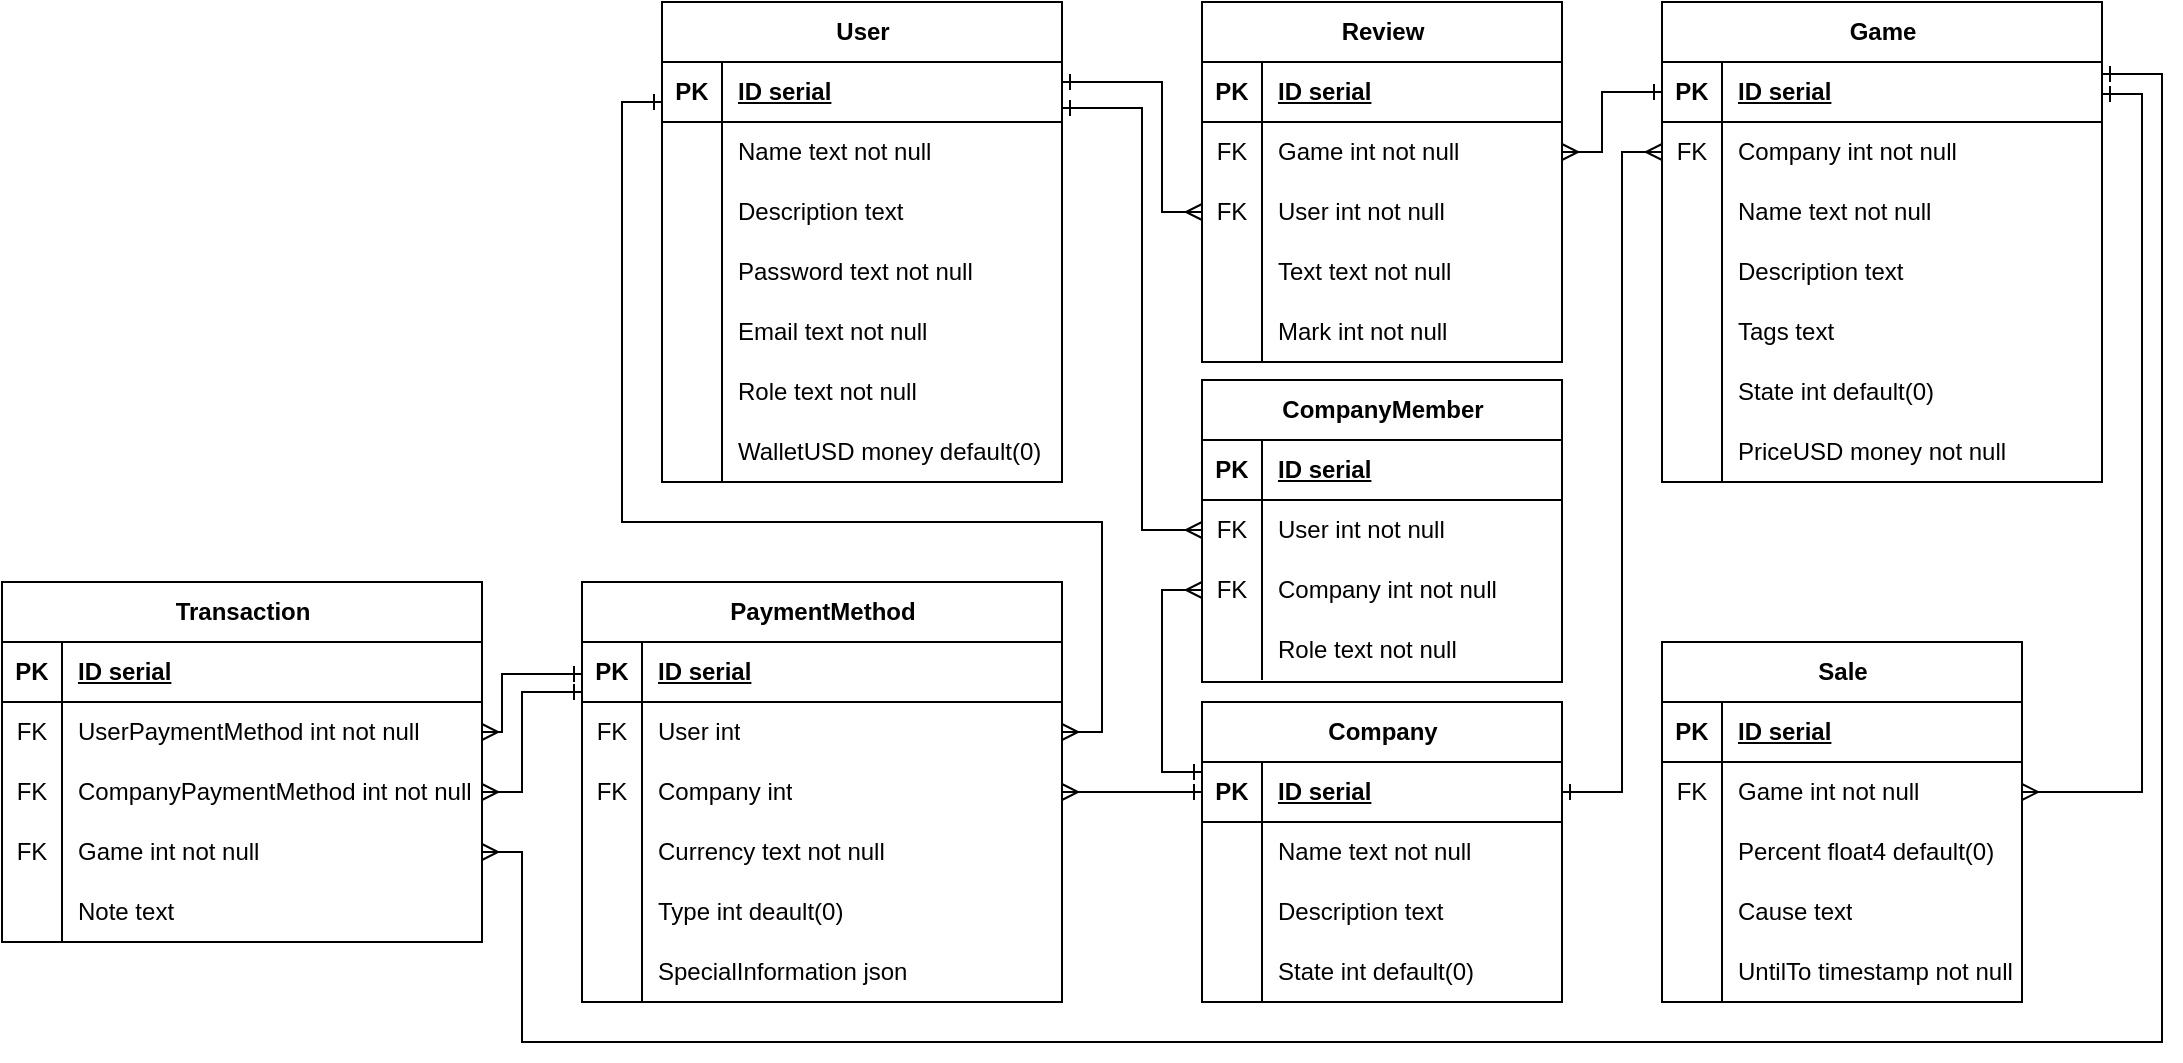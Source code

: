 <mxfile version="23.0.2" type="device">
  <diagram name="Страница — 1" id="mtTbgyyZm49exHGxRBd9">
    <mxGraphModel dx="1877" dy="621" grid="1" gridSize="10" guides="1" tooltips="1" connect="1" arrows="1" fold="1" page="1" pageScale="1" pageWidth="827" pageHeight="1169" math="0" shadow="0">
      <root>
        <mxCell id="0" />
        <mxCell id="1" parent="0" />
        <mxCell id="hpn7DYd1VdzblLCuDy1f-1" value="User" style="shape=table;startSize=30;container=1;collapsible=1;childLayout=tableLayout;fixedRows=1;rowLines=0;fontStyle=1;align=center;resizeLast=1;html=1;" parent="1" vertex="1">
          <mxGeometry x="-20" y="120" width="200" height="240" as="geometry" />
        </mxCell>
        <mxCell id="hpn7DYd1VdzblLCuDy1f-2" value="" style="shape=tableRow;horizontal=0;startSize=0;swimlaneHead=0;swimlaneBody=0;fillColor=none;collapsible=0;dropTarget=0;points=[[0,0.5],[1,0.5]];portConstraint=eastwest;top=0;left=0;right=0;bottom=1;" parent="hpn7DYd1VdzblLCuDy1f-1" vertex="1">
          <mxGeometry y="30" width="200" height="30" as="geometry" />
        </mxCell>
        <mxCell id="hpn7DYd1VdzblLCuDy1f-3" value="PK" style="shape=partialRectangle;connectable=0;fillColor=none;top=0;left=0;bottom=0;right=0;fontStyle=1;overflow=hidden;whiteSpace=wrap;html=1;" parent="hpn7DYd1VdzblLCuDy1f-2" vertex="1">
          <mxGeometry width="30" height="30" as="geometry">
            <mxRectangle width="30" height="30" as="alternateBounds" />
          </mxGeometry>
        </mxCell>
        <mxCell id="hpn7DYd1VdzblLCuDy1f-4" value="ID serial" style="shape=partialRectangle;connectable=0;fillColor=none;top=0;left=0;bottom=0;right=0;align=left;spacingLeft=6;fontStyle=5;overflow=hidden;whiteSpace=wrap;html=1;" parent="hpn7DYd1VdzblLCuDy1f-2" vertex="1">
          <mxGeometry x="30" width="170" height="30" as="geometry">
            <mxRectangle width="170" height="30" as="alternateBounds" />
          </mxGeometry>
        </mxCell>
        <mxCell id="hpn7DYd1VdzblLCuDy1f-5" value="" style="shape=tableRow;horizontal=0;startSize=0;swimlaneHead=0;swimlaneBody=0;fillColor=none;collapsible=0;dropTarget=0;points=[[0,0.5],[1,0.5]];portConstraint=eastwest;top=0;left=0;right=0;bottom=0;" parent="hpn7DYd1VdzblLCuDy1f-1" vertex="1">
          <mxGeometry y="60" width="200" height="30" as="geometry" />
        </mxCell>
        <mxCell id="hpn7DYd1VdzblLCuDy1f-6" value="" style="shape=partialRectangle;connectable=0;fillColor=none;top=0;left=0;bottom=0;right=0;editable=1;overflow=hidden;whiteSpace=wrap;html=1;" parent="hpn7DYd1VdzblLCuDy1f-5" vertex="1">
          <mxGeometry width="30" height="30" as="geometry">
            <mxRectangle width="30" height="30" as="alternateBounds" />
          </mxGeometry>
        </mxCell>
        <mxCell id="hpn7DYd1VdzblLCuDy1f-7" value="Name text not null" style="shape=partialRectangle;connectable=0;fillColor=none;top=0;left=0;bottom=0;right=0;align=left;spacingLeft=6;overflow=hidden;whiteSpace=wrap;html=1;" parent="hpn7DYd1VdzblLCuDy1f-5" vertex="1">
          <mxGeometry x="30" width="170" height="30" as="geometry">
            <mxRectangle width="170" height="30" as="alternateBounds" />
          </mxGeometry>
        </mxCell>
        <mxCell id="hpn7DYd1VdzblLCuDy1f-8" value="" style="shape=tableRow;horizontal=0;startSize=0;swimlaneHead=0;swimlaneBody=0;fillColor=none;collapsible=0;dropTarget=0;points=[[0,0.5],[1,0.5]];portConstraint=eastwest;top=0;left=0;right=0;bottom=0;" parent="hpn7DYd1VdzblLCuDy1f-1" vertex="1">
          <mxGeometry y="90" width="200" height="30" as="geometry" />
        </mxCell>
        <mxCell id="hpn7DYd1VdzblLCuDy1f-9" value="" style="shape=partialRectangle;connectable=0;fillColor=none;top=0;left=0;bottom=0;right=0;editable=1;overflow=hidden;whiteSpace=wrap;html=1;" parent="hpn7DYd1VdzblLCuDy1f-8" vertex="1">
          <mxGeometry width="30" height="30" as="geometry">
            <mxRectangle width="30" height="30" as="alternateBounds" />
          </mxGeometry>
        </mxCell>
        <mxCell id="hpn7DYd1VdzblLCuDy1f-10" value="Description text" style="shape=partialRectangle;connectable=0;fillColor=none;top=0;left=0;bottom=0;right=0;align=left;spacingLeft=6;overflow=hidden;whiteSpace=wrap;html=1;" parent="hpn7DYd1VdzblLCuDy1f-8" vertex="1">
          <mxGeometry x="30" width="170" height="30" as="geometry">
            <mxRectangle width="170" height="30" as="alternateBounds" />
          </mxGeometry>
        </mxCell>
        <mxCell id="hpn7DYd1VdzblLCuDy1f-11" value="" style="shape=tableRow;horizontal=0;startSize=0;swimlaneHead=0;swimlaneBody=0;fillColor=none;collapsible=0;dropTarget=0;points=[[0,0.5],[1,0.5]];portConstraint=eastwest;top=0;left=0;right=0;bottom=0;" parent="hpn7DYd1VdzblLCuDy1f-1" vertex="1">
          <mxGeometry y="120" width="200" height="30" as="geometry" />
        </mxCell>
        <mxCell id="hpn7DYd1VdzblLCuDy1f-12" value="" style="shape=partialRectangle;connectable=0;fillColor=none;top=0;left=0;bottom=0;right=0;editable=1;overflow=hidden;whiteSpace=wrap;html=1;" parent="hpn7DYd1VdzblLCuDy1f-11" vertex="1">
          <mxGeometry width="30" height="30" as="geometry">
            <mxRectangle width="30" height="30" as="alternateBounds" />
          </mxGeometry>
        </mxCell>
        <mxCell id="hpn7DYd1VdzblLCuDy1f-13" value="Password text not null" style="shape=partialRectangle;connectable=0;fillColor=none;top=0;left=0;bottom=0;right=0;align=left;spacingLeft=6;overflow=hidden;whiteSpace=wrap;html=1;" parent="hpn7DYd1VdzblLCuDy1f-11" vertex="1">
          <mxGeometry x="30" width="170" height="30" as="geometry">
            <mxRectangle width="170" height="30" as="alternateBounds" />
          </mxGeometry>
        </mxCell>
        <mxCell id="SsQEKm58ZmGo_g2XFNPB-19" style="shape=tableRow;horizontal=0;startSize=0;swimlaneHead=0;swimlaneBody=0;fillColor=none;collapsible=0;dropTarget=0;points=[[0,0.5],[1,0.5]];portConstraint=eastwest;top=0;left=0;right=0;bottom=0;" parent="hpn7DYd1VdzblLCuDy1f-1" vertex="1">
          <mxGeometry y="150" width="200" height="30" as="geometry" />
        </mxCell>
        <mxCell id="SsQEKm58ZmGo_g2XFNPB-20" style="shape=partialRectangle;connectable=0;fillColor=none;top=0;left=0;bottom=0;right=0;editable=1;overflow=hidden;whiteSpace=wrap;html=1;" parent="SsQEKm58ZmGo_g2XFNPB-19" vertex="1">
          <mxGeometry width="30" height="30" as="geometry">
            <mxRectangle width="30" height="30" as="alternateBounds" />
          </mxGeometry>
        </mxCell>
        <mxCell id="SsQEKm58ZmGo_g2XFNPB-21" value="Email text not null" style="shape=partialRectangle;connectable=0;fillColor=none;top=0;left=0;bottom=0;right=0;align=left;spacingLeft=6;overflow=hidden;whiteSpace=wrap;html=1;" parent="SsQEKm58ZmGo_g2XFNPB-19" vertex="1">
          <mxGeometry x="30" width="170" height="30" as="geometry">
            <mxRectangle width="170" height="30" as="alternateBounds" />
          </mxGeometry>
        </mxCell>
        <mxCell id="hpn7DYd1VdzblLCuDy1f-66" style="shape=tableRow;horizontal=0;startSize=0;swimlaneHead=0;swimlaneBody=0;fillColor=none;collapsible=0;dropTarget=0;points=[[0,0.5],[1,0.5]];portConstraint=eastwest;top=0;left=0;right=0;bottom=0;" parent="hpn7DYd1VdzblLCuDy1f-1" vertex="1">
          <mxGeometry y="180" width="200" height="30" as="geometry" />
        </mxCell>
        <mxCell id="hpn7DYd1VdzblLCuDy1f-67" style="shape=partialRectangle;connectable=0;fillColor=none;top=0;left=0;bottom=0;right=0;editable=1;overflow=hidden;whiteSpace=wrap;html=1;" parent="hpn7DYd1VdzblLCuDy1f-66" vertex="1">
          <mxGeometry width="30" height="30" as="geometry">
            <mxRectangle width="30" height="30" as="alternateBounds" />
          </mxGeometry>
        </mxCell>
        <mxCell id="hpn7DYd1VdzblLCuDy1f-68" value="Role text not null" style="shape=partialRectangle;connectable=0;fillColor=none;top=0;left=0;bottom=0;right=0;align=left;spacingLeft=6;overflow=hidden;whiteSpace=wrap;html=1;" parent="hpn7DYd1VdzblLCuDy1f-66" vertex="1">
          <mxGeometry x="30" width="170" height="30" as="geometry">
            <mxRectangle width="170" height="30" as="alternateBounds" />
          </mxGeometry>
        </mxCell>
        <mxCell id="-0kF37PB2K_lQ9mmjo9x-2" style="shape=tableRow;horizontal=0;startSize=0;swimlaneHead=0;swimlaneBody=0;fillColor=none;collapsible=0;dropTarget=0;points=[[0,0.5],[1,0.5]];portConstraint=eastwest;top=0;left=0;right=0;bottom=0;" vertex="1" parent="hpn7DYd1VdzblLCuDy1f-1">
          <mxGeometry y="210" width="200" height="30" as="geometry" />
        </mxCell>
        <mxCell id="-0kF37PB2K_lQ9mmjo9x-3" style="shape=partialRectangle;connectable=0;fillColor=none;top=0;left=0;bottom=0;right=0;editable=1;overflow=hidden;whiteSpace=wrap;html=1;" vertex="1" parent="-0kF37PB2K_lQ9mmjo9x-2">
          <mxGeometry width="30" height="30" as="geometry">
            <mxRectangle width="30" height="30" as="alternateBounds" />
          </mxGeometry>
        </mxCell>
        <mxCell id="-0kF37PB2K_lQ9mmjo9x-4" value="WalletUSD money default(0)" style="shape=partialRectangle;connectable=0;fillColor=none;top=0;left=0;bottom=0;right=0;align=left;spacingLeft=6;overflow=hidden;whiteSpace=wrap;html=1;" vertex="1" parent="-0kF37PB2K_lQ9mmjo9x-2">
          <mxGeometry x="30" width="170" height="30" as="geometry">
            <mxRectangle width="170" height="30" as="alternateBounds" />
          </mxGeometry>
        </mxCell>
        <mxCell id="hpn7DYd1VdzblLCuDy1f-14" value="Game" style="shape=table;startSize=30;container=1;collapsible=1;childLayout=tableLayout;fixedRows=1;rowLines=0;fontStyle=1;align=center;resizeLast=1;html=1;" parent="1" vertex="1">
          <mxGeometry x="480" y="120" width="220" height="240" as="geometry" />
        </mxCell>
        <mxCell id="hpn7DYd1VdzblLCuDy1f-15" value="" style="shape=tableRow;horizontal=0;startSize=0;swimlaneHead=0;swimlaneBody=0;fillColor=none;collapsible=0;dropTarget=0;points=[[0,0.5],[1,0.5]];portConstraint=eastwest;top=0;left=0;right=0;bottom=1;" parent="hpn7DYd1VdzblLCuDy1f-14" vertex="1">
          <mxGeometry y="30" width="220" height="30" as="geometry" />
        </mxCell>
        <mxCell id="hpn7DYd1VdzblLCuDy1f-16" value="PK" style="shape=partialRectangle;connectable=0;fillColor=none;top=0;left=0;bottom=0;right=0;fontStyle=1;overflow=hidden;whiteSpace=wrap;html=1;" parent="hpn7DYd1VdzblLCuDy1f-15" vertex="1">
          <mxGeometry width="30" height="30" as="geometry">
            <mxRectangle width="30" height="30" as="alternateBounds" />
          </mxGeometry>
        </mxCell>
        <mxCell id="hpn7DYd1VdzblLCuDy1f-17" value="ID serial" style="shape=partialRectangle;connectable=0;fillColor=none;top=0;left=0;bottom=0;right=0;align=left;spacingLeft=6;fontStyle=5;overflow=hidden;whiteSpace=wrap;html=1;" parent="hpn7DYd1VdzblLCuDy1f-15" vertex="1">
          <mxGeometry x="30" width="190" height="30" as="geometry">
            <mxRectangle width="190" height="30" as="alternateBounds" />
          </mxGeometry>
        </mxCell>
        <mxCell id="hpn7DYd1VdzblLCuDy1f-75" style="shape=tableRow;horizontal=0;startSize=0;swimlaneHead=0;swimlaneBody=0;fillColor=none;collapsible=0;dropTarget=0;points=[[0,0.5],[1,0.5]];portConstraint=eastwest;top=0;left=0;right=0;bottom=0;" parent="hpn7DYd1VdzblLCuDy1f-14" vertex="1">
          <mxGeometry y="60" width="220" height="30" as="geometry" />
        </mxCell>
        <mxCell id="hpn7DYd1VdzblLCuDy1f-76" value="FK" style="shape=partialRectangle;connectable=0;fillColor=none;top=0;left=0;bottom=0;right=0;editable=1;overflow=hidden;whiteSpace=wrap;html=1;" parent="hpn7DYd1VdzblLCuDy1f-75" vertex="1">
          <mxGeometry width="30" height="30" as="geometry">
            <mxRectangle width="30" height="30" as="alternateBounds" />
          </mxGeometry>
        </mxCell>
        <mxCell id="hpn7DYd1VdzblLCuDy1f-77" value="Company int not null" style="shape=partialRectangle;connectable=0;fillColor=none;top=0;left=0;bottom=0;right=0;align=left;spacingLeft=6;overflow=hidden;whiteSpace=wrap;html=1;" parent="hpn7DYd1VdzblLCuDy1f-75" vertex="1">
          <mxGeometry x="30" width="190" height="30" as="geometry">
            <mxRectangle width="190" height="30" as="alternateBounds" />
          </mxGeometry>
        </mxCell>
        <mxCell id="hpn7DYd1VdzblLCuDy1f-18" value="" style="shape=tableRow;horizontal=0;startSize=0;swimlaneHead=0;swimlaneBody=0;fillColor=none;collapsible=0;dropTarget=0;points=[[0,0.5],[1,0.5]];portConstraint=eastwest;top=0;left=0;right=0;bottom=0;" parent="hpn7DYd1VdzblLCuDy1f-14" vertex="1">
          <mxGeometry y="90" width="220" height="30" as="geometry" />
        </mxCell>
        <mxCell id="hpn7DYd1VdzblLCuDy1f-19" value="" style="shape=partialRectangle;connectable=0;fillColor=none;top=0;left=0;bottom=0;right=0;editable=1;overflow=hidden;whiteSpace=wrap;html=1;" parent="hpn7DYd1VdzblLCuDy1f-18" vertex="1">
          <mxGeometry width="30" height="30" as="geometry">
            <mxRectangle width="30" height="30" as="alternateBounds" />
          </mxGeometry>
        </mxCell>
        <mxCell id="hpn7DYd1VdzblLCuDy1f-20" value="Name text not null" style="shape=partialRectangle;connectable=0;fillColor=none;top=0;left=0;bottom=0;right=0;align=left;spacingLeft=6;overflow=hidden;whiteSpace=wrap;html=1;" parent="hpn7DYd1VdzblLCuDy1f-18" vertex="1">
          <mxGeometry x="30" width="190" height="30" as="geometry">
            <mxRectangle width="190" height="30" as="alternateBounds" />
          </mxGeometry>
        </mxCell>
        <mxCell id="hpn7DYd1VdzblLCuDy1f-21" value="" style="shape=tableRow;horizontal=0;startSize=0;swimlaneHead=0;swimlaneBody=0;fillColor=none;collapsible=0;dropTarget=0;points=[[0,0.5],[1,0.5]];portConstraint=eastwest;top=0;left=0;right=0;bottom=0;" parent="hpn7DYd1VdzblLCuDy1f-14" vertex="1">
          <mxGeometry y="120" width="220" height="30" as="geometry" />
        </mxCell>
        <mxCell id="hpn7DYd1VdzblLCuDy1f-22" value="" style="shape=partialRectangle;connectable=0;fillColor=none;top=0;left=0;bottom=0;right=0;editable=1;overflow=hidden;whiteSpace=wrap;html=1;" parent="hpn7DYd1VdzblLCuDy1f-21" vertex="1">
          <mxGeometry width="30" height="30" as="geometry">
            <mxRectangle width="30" height="30" as="alternateBounds" />
          </mxGeometry>
        </mxCell>
        <mxCell id="hpn7DYd1VdzblLCuDy1f-23" value="Description text" style="shape=partialRectangle;connectable=0;fillColor=none;top=0;left=0;bottom=0;right=0;align=left;spacingLeft=6;overflow=hidden;whiteSpace=wrap;html=1;" parent="hpn7DYd1VdzblLCuDy1f-21" vertex="1">
          <mxGeometry x="30" width="190" height="30" as="geometry">
            <mxRectangle width="190" height="30" as="alternateBounds" />
          </mxGeometry>
        </mxCell>
        <mxCell id="hpn7DYd1VdzblLCuDy1f-24" value="" style="shape=tableRow;horizontal=0;startSize=0;swimlaneHead=0;swimlaneBody=0;fillColor=none;collapsible=0;dropTarget=0;points=[[0,0.5],[1,0.5]];portConstraint=eastwest;top=0;left=0;right=0;bottom=0;" parent="hpn7DYd1VdzblLCuDy1f-14" vertex="1">
          <mxGeometry y="150" width="220" height="30" as="geometry" />
        </mxCell>
        <mxCell id="hpn7DYd1VdzblLCuDy1f-25" value="" style="shape=partialRectangle;connectable=0;fillColor=none;top=0;left=0;bottom=0;right=0;editable=1;overflow=hidden;whiteSpace=wrap;html=1;" parent="hpn7DYd1VdzblLCuDy1f-24" vertex="1">
          <mxGeometry width="30" height="30" as="geometry">
            <mxRectangle width="30" height="30" as="alternateBounds" />
          </mxGeometry>
        </mxCell>
        <mxCell id="hpn7DYd1VdzblLCuDy1f-26" value="Tags text" style="shape=partialRectangle;connectable=0;fillColor=none;top=0;left=0;bottom=0;right=0;align=left;spacingLeft=6;overflow=hidden;whiteSpace=wrap;html=1;" parent="hpn7DYd1VdzblLCuDy1f-24" vertex="1">
          <mxGeometry x="30" width="190" height="30" as="geometry">
            <mxRectangle width="190" height="30" as="alternateBounds" />
          </mxGeometry>
        </mxCell>
        <mxCell id="u2H5KpluU237ihp0Cpg3-1" style="shape=tableRow;horizontal=0;startSize=0;swimlaneHead=0;swimlaneBody=0;fillColor=none;collapsible=0;dropTarget=0;points=[[0,0.5],[1,0.5]];portConstraint=eastwest;top=0;left=0;right=0;bottom=0;" parent="hpn7DYd1VdzblLCuDy1f-14" vertex="1">
          <mxGeometry y="180" width="220" height="30" as="geometry" />
        </mxCell>
        <mxCell id="u2H5KpluU237ihp0Cpg3-2" style="shape=partialRectangle;connectable=0;fillColor=none;top=0;left=0;bottom=0;right=0;editable=1;overflow=hidden;whiteSpace=wrap;html=1;" parent="u2H5KpluU237ihp0Cpg3-1" vertex="1">
          <mxGeometry width="30" height="30" as="geometry">
            <mxRectangle width="30" height="30" as="alternateBounds" />
          </mxGeometry>
        </mxCell>
        <mxCell id="u2H5KpluU237ihp0Cpg3-3" value="State int default(0)" style="shape=partialRectangle;connectable=0;fillColor=none;top=0;left=0;bottom=0;right=0;align=left;spacingLeft=6;overflow=hidden;whiteSpace=wrap;html=1;" parent="u2H5KpluU237ihp0Cpg3-1" vertex="1">
          <mxGeometry x="30" width="190" height="30" as="geometry">
            <mxRectangle width="190" height="30" as="alternateBounds" />
          </mxGeometry>
        </mxCell>
        <mxCell id="SsQEKm58ZmGo_g2XFNPB-103" style="shape=tableRow;horizontal=0;startSize=0;swimlaneHead=0;swimlaneBody=0;fillColor=none;collapsible=0;dropTarget=0;points=[[0,0.5],[1,0.5]];portConstraint=eastwest;top=0;left=0;right=0;bottom=0;" parent="hpn7DYd1VdzblLCuDy1f-14" vertex="1">
          <mxGeometry y="210" width="220" height="30" as="geometry" />
        </mxCell>
        <mxCell id="SsQEKm58ZmGo_g2XFNPB-104" style="shape=partialRectangle;connectable=0;fillColor=none;top=0;left=0;bottom=0;right=0;editable=1;overflow=hidden;whiteSpace=wrap;html=1;" parent="SsQEKm58ZmGo_g2XFNPB-103" vertex="1">
          <mxGeometry width="30" height="30" as="geometry">
            <mxRectangle width="30" height="30" as="alternateBounds" />
          </mxGeometry>
        </mxCell>
        <mxCell id="SsQEKm58ZmGo_g2XFNPB-105" value="PriceUSD money not null" style="shape=partialRectangle;connectable=0;fillColor=none;top=0;left=0;bottom=0;right=0;align=left;spacingLeft=6;overflow=hidden;whiteSpace=wrap;html=1;" parent="SsQEKm58ZmGo_g2XFNPB-103" vertex="1">
          <mxGeometry x="30" width="190" height="30" as="geometry">
            <mxRectangle width="190" height="30" as="alternateBounds" />
          </mxGeometry>
        </mxCell>
        <mxCell id="hpn7DYd1VdzblLCuDy1f-27" value="Company" style="shape=table;startSize=30;container=1;collapsible=1;childLayout=tableLayout;fixedRows=1;rowLines=0;fontStyle=1;align=center;resizeLast=1;html=1;" parent="1" vertex="1">
          <mxGeometry x="250" y="470" width="180" height="150" as="geometry" />
        </mxCell>
        <mxCell id="hpn7DYd1VdzblLCuDy1f-28" value="" style="shape=tableRow;horizontal=0;startSize=0;swimlaneHead=0;swimlaneBody=0;fillColor=none;collapsible=0;dropTarget=0;points=[[0,0.5],[1,0.5]];portConstraint=eastwest;top=0;left=0;right=0;bottom=1;" parent="hpn7DYd1VdzblLCuDy1f-27" vertex="1">
          <mxGeometry y="30" width="180" height="30" as="geometry" />
        </mxCell>
        <mxCell id="hpn7DYd1VdzblLCuDy1f-29" value="PK" style="shape=partialRectangle;connectable=0;fillColor=none;top=0;left=0;bottom=0;right=0;fontStyle=1;overflow=hidden;whiteSpace=wrap;html=1;" parent="hpn7DYd1VdzblLCuDy1f-28" vertex="1">
          <mxGeometry width="30" height="30" as="geometry">
            <mxRectangle width="30" height="30" as="alternateBounds" />
          </mxGeometry>
        </mxCell>
        <mxCell id="hpn7DYd1VdzblLCuDy1f-30" value="ID serial" style="shape=partialRectangle;connectable=0;fillColor=none;top=0;left=0;bottom=0;right=0;align=left;spacingLeft=6;fontStyle=5;overflow=hidden;whiteSpace=wrap;html=1;" parent="hpn7DYd1VdzblLCuDy1f-28" vertex="1">
          <mxGeometry x="30" width="150" height="30" as="geometry">
            <mxRectangle width="150" height="30" as="alternateBounds" />
          </mxGeometry>
        </mxCell>
        <mxCell id="hpn7DYd1VdzblLCuDy1f-31" value="" style="shape=tableRow;horizontal=0;startSize=0;swimlaneHead=0;swimlaneBody=0;fillColor=none;collapsible=0;dropTarget=0;points=[[0,0.5],[1,0.5]];portConstraint=eastwest;top=0;left=0;right=0;bottom=0;" parent="hpn7DYd1VdzblLCuDy1f-27" vertex="1">
          <mxGeometry y="60" width="180" height="30" as="geometry" />
        </mxCell>
        <mxCell id="hpn7DYd1VdzblLCuDy1f-32" value="" style="shape=partialRectangle;connectable=0;fillColor=none;top=0;left=0;bottom=0;right=0;editable=1;overflow=hidden;whiteSpace=wrap;html=1;" parent="hpn7DYd1VdzblLCuDy1f-31" vertex="1">
          <mxGeometry width="30" height="30" as="geometry">
            <mxRectangle width="30" height="30" as="alternateBounds" />
          </mxGeometry>
        </mxCell>
        <mxCell id="hpn7DYd1VdzblLCuDy1f-33" value="Name text not null" style="shape=partialRectangle;connectable=0;fillColor=none;top=0;left=0;bottom=0;right=0;align=left;spacingLeft=6;overflow=hidden;whiteSpace=wrap;html=1;" parent="hpn7DYd1VdzblLCuDy1f-31" vertex="1">
          <mxGeometry x="30" width="150" height="30" as="geometry">
            <mxRectangle width="150" height="30" as="alternateBounds" />
          </mxGeometry>
        </mxCell>
        <mxCell id="hpn7DYd1VdzblLCuDy1f-34" value="" style="shape=tableRow;horizontal=0;startSize=0;swimlaneHead=0;swimlaneBody=0;fillColor=none;collapsible=0;dropTarget=0;points=[[0,0.5],[1,0.5]];portConstraint=eastwest;top=0;left=0;right=0;bottom=0;" parent="hpn7DYd1VdzblLCuDy1f-27" vertex="1">
          <mxGeometry y="90" width="180" height="30" as="geometry" />
        </mxCell>
        <mxCell id="hpn7DYd1VdzblLCuDy1f-35" value="" style="shape=partialRectangle;connectable=0;fillColor=none;top=0;left=0;bottom=0;right=0;editable=1;overflow=hidden;whiteSpace=wrap;html=1;" parent="hpn7DYd1VdzblLCuDy1f-34" vertex="1">
          <mxGeometry width="30" height="30" as="geometry">
            <mxRectangle width="30" height="30" as="alternateBounds" />
          </mxGeometry>
        </mxCell>
        <mxCell id="hpn7DYd1VdzblLCuDy1f-36" value="Description text" style="shape=partialRectangle;connectable=0;fillColor=none;top=0;left=0;bottom=0;right=0;align=left;spacingLeft=6;overflow=hidden;whiteSpace=wrap;html=1;" parent="hpn7DYd1VdzblLCuDy1f-34" vertex="1">
          <mxGeometry x="30" width="150" height="30" as="geometry">
            <mxRectangle width="150" height="30" as="alternateBounds" />
          </mxGeometry>
        </mxCell>
        <mxCell id="u2H5KpluU237ihp0Cpg3-8" style="shape=tableRow;horizontal=0;startSize=0;swimlaneHead=0;swimlaneBody=0;fillColor=none;collapsible=0;dropTarget=0;points=[[0,0.5],[1,0.5]];portConstraint=eastwest;top=0;left=0;right=0;bottom=0;" parent="hpn7DYd1VdzblLCuDy1f-27" vertex="1">
          <mxGeometry y="120" width="180" height="30" as="geometry" />
        </mxCell>
        <mxCell id="u2H5KpluU237ihp0Cpg3-9" style="shape=partialRectangle;connectable=0;fillColor=none;top=0;left=0;bottom=0;right=0;editable=1;overflow=hidden;whiteSpace=wrap;html=1;" parent="u2H5KpluU237ihp0Cpg3-8" vertex="1">
          <mxGeometry width="30" height="30" as="geometry">
            <mxRectangle width="30" height="30" as="alternateBounds" />
          </mxGeometry>
        </mxCell>
        <mxCell id="u2H5KpluU237ihp0Cpg3-10" value="State int default(0)" style="shape=partialRectangle;connectable=0;fillColor=none;top=0;left=0;bottom=0;right=0;align=left;spacingLeft=6;overflow=hidden;whiteSpace=wrap;html=1;" parent="u2H5KpluU237ihp0Cpg3-8" vertex="1">
          <mxGeometry x="30" width="150" height="30" as="geometry">
            <mxRectangle width="150" height="30" as="alternateBounds" />
          </mxGeometry>
        </mxCell>
        <mxCell id="hpn7DYd1VdzblLCuDy1f-40" value="Sale" style="shape=table;startSize=30;container=1;collapsible=1;childLayout=tableLayout;fixedRows=1;rowLines=0;fontStyle=1;align=center;resizeLast=1;html=1;" parent="1" vertex="1">
          <mxGeometry x="480" y="440" width="180" height="180" as="geometry" />
        </mxCell>
        <mxCell id="hpn7DYd1VdzblLCuDy1f-41" value="" style="shape=tableRow;horizontal=0;startSize=0;swimlaneHead=0;swimlaneBody=0;fillColor=none;collapsible=0;dropTarget=0;points=[[0,0.5],[1,0.5]];portConstraint=eastwest;top=0;left=0;right=0;bottom=1;" parent="hpn7DYd1VdzblLCuDy1f-40" vertex="1">
          <mxGeometry y="30" width="180" height="30" as="geometry" />
        </mxCell>
        <mxCell id="hpn7DYd1VdzblLCuDy1f-42" value="PK" style="shape=partialRectangle;connectable=0;fillColor=none;top=0;left=0;bottom=0;right=0;fontStyle=1;overflow=hidden;whiteSpace=wrap;html=1;" parent="hpn7DYd1VdzblLCuDy1f-41" vertex="1">
          <mxGeometry width="30" height="30" as="geometry">
            <mxRectangle width="30" height="30" as="alternateBounds" />
          </mxGeometry>
        </mxCell>
        <mxCell id="hpn7DYd1VdzblLCuDy1f-43" value="ID serial" style="shape=partialRectangle;connectable=0;fillColor=none;top=0;left=0;bottom=0;right=0;align=left;spacingLeft=6;fontStyle=5;overflow=hidden;whiteSpace=wrap;html=1;" parent="hpn7DYd1VdzblLCuDy1f-41" vertex="1">
          <mxGeometry x="30" width="150" height="30" as="geometry">
            <mxRectangle width="150" height="30" as="alternateBounds" />
          </mxGeometry>
        </mxCell>
        <mxCell id="hpn7DYd1VdzblLCuDy1f-44" value="" style="shape=tableRow;horizontal=0;startSize=0;swimlaneHead=0;swimlaneBody=0;fillColor=none;collapsible=0;dropTarget=0;points=[[0,0.5],[1,0.5]];portConstraint=eastwest;top=0;left=0;right=0;bottom=0;" parent="hpn7DYd1VdzblLCuDy1f-40" vertex="1">
          <mxGeometry y="60" width="180" height="30" as="geometry" />
        </mxCell>
        <mxCell id="hpn7DYd1VdzblLCuDy1f-45" value="FK" style="shape=partialRectangle;connectable=0;fillColor=none;top=0;left=0;bottom=0;right=0;editable=1;overflow=hidden;whiteSpace=wrap;html=1;" parent="hpn7DYd1VdzblLCuDy1f-44" vertex="1">
          <mxGeometry width="30" height="30" as="geometry">
            <mxRectangle width="30" height="30" as="alternateBounds" />
          </mxGeometry>
        </mxCell>
        <mxCell id="hpn7DYd1VdzblLCuDy1f-46" value="Game int not null" style="shape=partialRectangle;connectable=0;fillColor=none;top=0;left=0;bottom=0;right=0;align=left;spacingLeft=6;overflow=hidden;whiteSpace=wrap;html=1;" parent="hpn7DYd1VdzblLCuDy1f-44" vertex="1">
          <mxGeometry x="30" width="150" height="30" as="geometry">
            <mxRectangle width="150" height="30" as="alternateBounds" />
          </mxGeometry>
        </mxCell>
        <mxCell id="hpn7DYd1VdzblLCuDy1f-47" value="" style="shape=tableRow;horizontal=0;startSize=0;swimlaneHead=0;swimlaneBody=0;fillColor=none;collapsible=0;dropTarget=0;points=[[0,0.5],[1,0.5]];portConstraint=eastwest;top=0;left=0;right=0;bottom=0;" parent="hpn7DYd1VdzblLCuDy1f-40" vertex="1">
          <mxGeometry y="90" width="180" height="30" as="geometry" />
        </mxCell>
        <mxCell id="hpn7DYd1VdzblLCuDy1f-48" value="" style="shape=partialRectangle;connectable=0;fillColor=none;top=0;left=0;bottom=0;right=0;editable=1;overflow=hidden;whiteSpace=wrap;html=1;" parent="hpn7DYd1VdzblLCuDy1f-47" vertex="1">
          <mxGeometry width="30" height="30" as="geometry">
            <mxRectangle width="30" height="30" as="alternateBounds" />
          </mxGeometry>
        </mxCell>
        <mxCell id="hpn7DYd1VdzblLCuDy1f-49" value="Percent float4 default(0)" style="shape=partialRectangle;connectable=0;fillColor=none;top=0;left=0;bottom=0;right=0;align=left;spacingLeft=6;overflow=hidden;whiteSpace=wrap;html=1;" parent="hpn7DYd1VdzblLCuDy1f-47" vertex="1">
          <mxGeometry x="30" width="150" height="30" as="geometry">
            <mxRectangle width="150" height="30" as="alternateBounds" />
          </mxGeometry>
        </mxCell>
        <mxCell id="hpn7DYd1VdzblLCuDy1f-50" value="" style="shape=tableRow;horizontal=0;startSize=0;swimlaneHead=0;swimlaneBody=0;fillColor=none;collapsible=0;dropTarget=0;points=[[0,0.5],[1,0.5]];portConstraint=eastwest;top=0;left=0;right=0;bottom=0;" parent="hpn7DYd1VdzblLCuDy1f-40" vertex="1">
          <mxGeometry y="120" width="180" height="30" as="geometry" />
        </mxCell>
        <mxCell id="hpn7DYd1VdzblLCuDy1f-51" value="" style="shape=partialRectangle;connectable=0;fillColor=none;top=0;left=0;bottom=0;right=0;editable=1;overflow=hidden;whiteSpace=wrap;html=1;" parent="hpn7DYd1VdzblLCuDy1f-50" vertex="1">
          <mxGeometry width="30" height="30" as="geometry">
            <mxRectangle width="30" height="30" as="alternateBounds" />
          </mxGeometry>
        </mxCell>
        <mxCell id="hpn7DYd1VdzblLCuDy1f-52" value="Cause text" style="shape=partialRectangle;connectable=0;fillColor=none;top=0;left=0;bottom=0;right=0;align=left;spacingLeft=6;overflow=hidden;whiteSpace=wrap;html=1;" parent="hpn7DYd1VdzblLCuDy1f-50" vertex="1">
          <mxGeometry x="30" width="150" height="30" as="geometry">
            <mxRectangle width="150" height="30" as="alternateBounds" />
          </mxGeometry>
        </mxCell>
        <mxCell id="u2H5KpluU237ihp0Cpg3-4" style="shape=tableRow;horizontal=0;startSize=0;swimlaneHead=0;swimlaneBody=0;fillColor=none;collapsible=0;dropTarget=0;points=[[0,0.5],[1,0.5]];portConstraint=eastwest;top=0;left=0;right=0;bottom=0;" parent="hpn7DYd1VdzblLCuDy1f-40" vertex="1">
          <mxGeometry y="150" width="180" height="30" as="geometry" />
        </mxCell>
        <mxCell id="u2H5KpluU237ihp0Cpg3-5" style="shape=partialRectangle;connectable=0;fillColor=none;top=0;left=0;bottom=0;right=0;editable=1;overflow=hidden;whiteSpace=wrap;html=1;" parent="u2H5KpluU237ihp0Cpg3-4" vertex="1">
          <mxGeometry width="30" height="30" as="geometry">
            <mxRectangle width="30" height="30" as="alternateBounds" />
          </mxGeometry>
        </mxCell>
        <mxCell id="u2H5KpluU237ihp0Cpg3-6" value="UntilTo&amp;nbsp;timestamp&amp;nbsp;&lt;span style=&quot;background-color: initial;&quot;&gt;not null&lt;/span&gt;" style="shape=partialRectangle;connectable=0;fillColor=none;top=0;left=0;bottom=0;right=0;align=left;spacingLeft=6;overflow=hidden;whiteSpace=wrap;html=1;" parent="u2H5KpluU237ihp0Cpg3-4" vertex="1">
          <mxGeometry x="30" width="150" height="30" as="geometry">
            <mxRectangle width="150" height="30" as="alternateBounds" />
          </mxGeometry>
        </mxCell>
        <mxCell id="hpn7DYd1VdzblLCuDy1f-53" value="Transaction" style="shape=table;startSize=30;container=1;collapsible=1;childLayout=tableLayout;fixedRows=1;rowLines=0;fontStyle=1;align=center;resizeLast=1;html=1;" parent="1" vertex="1">
          <mxGeometry x="-350" y="410" width="240" height="180" as="geometry" />
        </mxCell>
        <mxCell id="hpn7DYd1VdzblLCuDy1f-54" value="" style="shape=tableRow;horizontal=0;startSize=0;swimlaneHead=0;swimlaneBody=0;fillColor=none;collapsible=0;dropTarget=0;points=[[0,0.5],[1,0.5]];portConstraint=eastwest;top=0;left=0;right=0;bottom=1;" parent="hpn7DYd1VdzblLCuDy1f-53" vertex="1">
          <mxGeometry y="30" width="240" height="30" as="geometry" />
        </mxCell>
        <mxCell id="hpn7DYd1VdzblLCuDy1f-55" value="PK" style="shape=partialRectangle;connectable=0;fillColor=none;top=0;left=0;bottom=0;right=0;fontStyle=1;overflow=hidden;whiteSpace=wrap;html=1;" parent="hpn7DYd1VdzblLCuDy1f-54" vertex="1">
          <mxGeometry width="30" height="30" as="geometry">
            <mxRectangle width="30" height="30" as="alternateBounds" />
          </mxGeometry>
        </mxCell>
        <mxCell id="hpn7DYd1VdzblLCuDy1f-56" value="ID serial" style="shape=partialRectangle;connectable=0;fillColor=none;top=0;left=0;bottom=0;right=0;align=left;spacingLeft=6;fontStyle=5;overflow=hidden;whiteSpace=wrap;html=1;" parent="hpn7DYd1VdzblLCuDy1f-54" vertex="1">
          <mxGeometry x="30" width="210" height="30" as="geometry">
            <mxRectangle width="210" height="30" as="alternateBounds" />
          </mxGeometry>
        </mxCell>
        <mxCell id="hpn7DYd1VdzblLCuDy1f-57" value="" style="shape=tableRow;horizontal=0;startSize=0;swimlaneHead=0;swimlaneBody=0;fillColor=none;collapsible=0;dropTarget=0;points=[[0,0.5],[1,0.5]];portConstraint=eastwest;top=0;left=0;right=0;bottom=0;" parent="hpn7DYd1VdzblLCuDy1f-53" vertex="1">
          <mxGeometry y="60" width="240" height="30" as="geometry" />
        </mxCell>
        <mxCell id="hpn7DYd1VdzblLCuDy1f-58" value="FK" style="shape=partialRectangle;connectable=0;fillColor=none;top=0;left=0;bottom=0;right=0;editable=1;overflow=hidden;whiteSpace=wrap;html=1;" parent="hpn7DYd1VdzblLCuDy1f-57" vertex="1">
          <mxGeometry width="30" height="30" as="geometry">
            <mxRectangle width="30" height="30" as="alternateBounds" />
          </mxGeometry>
        </mxCell>
        <mxCell id="hpn7DYd1VdzblLCuDy1f-59" value="UserPaymentMethod int not null" style="shape=partialRectangle;connectable=0;fillColor=none;top=0;left=0;bottom=0;right=0;align=left;spacingLeft=6;overflow=hidden;whiteSpace=wrap;html=1;" parent="hpn7DYd1VdzblLCuDy1f-57" vertex="1">
          <mxGeometry x="30" width="210" height="30" as="geometry">
            <mxRectangle width="210" height="30" as="alternateBounds" />
          </mxGeometry>
        </mxCell>
        <mxCell id="hpn7DYd1VdzblLCuDy1f-60" value="" style="shape=tableRow;horizontal=0;startSize=0;swimlaneHead=0;swimlaneBody=0;fillColor=none;collapsible=0;dropTarget=0;points=[[0,0.5],[1,0.5]];portConstraint=eastwest;top=0;left=0;right=0;bottom=0;" parent="hpn7DYd1VdzblLCuDy1f-53" vertex="1">
          <mxGeometry y="90" width="240" height="30" as="geometry" />
        </mxCell>
        <mxCell id="hpn7DYd1VdzblLCuDy1f-61" value="FK" style="shape=partialRectangle;connectable=0;fillColor=none;top=0;left=0;bottom=0;right=0;editable=1;overflow=hidden;whiteSpace=wrap;html=1;" parent="hpn7DYd1VdzblLCuDy1f-60" vertex="1">
          <mxGeometry width="30" height="30" as="geometry">
            <mxRectangle width="30" height="30" as="alternateBounds" />
          </mxGeometry>
        </mxCell>
        <mxCell id="hpn7DYd1VdzblLCuDy1f-62" value="CompanyPaymentMethod int not null" style="shape=partialRectangle;connectable=0;fillColor=none;top=0;left=0;bottom=0;right=0;align=left;spacingLeft=6;overflow=hidden;whiteSpace=wrap;html=1;" parent="hpn7DYd1VdzblLCuDy1f-60" vertex="1">
          <mxGeometry x="30" width="210" height="30" as="geometry">
            <mxRectangle width="210" height="30" as="alternateBounds" />
          </mxGeometry>
        </mxCell>
        <mxCell id="hpn7DYd1VdzblLCuDy1f-63" value="" style="shape=tableRow;horizontal=0;startSize=0;swimlaneHead=0;swimlaneBody=0;fillColor=none;collapsible=0;dropTarget=0;points=[[0,0.5],[1,0.5]];portConstraint=eastwest;top=0;left=0;right=0;bottom=0;" parent="hpn7DYd1VdzblLCuDy1f-53" vertex="1">
          <mxGeometry y="120" width="240" height="30" as="geometry" />
        </mxCell>
        <mxCell id="hpn7DYd1VdzblLCuDy1f-64" value="FK" style="shape=partialRectangle;connectable=0;fillColor=none;top=0;left=0;bottom=0;right=0;editable=1;overflow=hidden;whiteSpace=wrap;html=1;" parent="hpn7DYd1VdzblLCuDy1f-63" vertex="1">
          <mxGeometry width="30" height="30" as="geometry">
            <mxRectangle width="30" height="30" as="alternateBounds" />
          </mxGeometry>
        </mxCell>
        <mxCell id="hpn7DYd1VdzblLCuDy1f-65" value="Game int not null" style="shape=partialRectangle;connectable=0;fillColor=none;top=0;left=0;bottom=0;right=0;align=left;spacingLeft=6;overflow=hidden;whiteSpace=wrap;html=1;" parent="hpn7DYd1VdzblLCuDy1f-63" vertex="1">
          <mxGeometry x="30" width="210" height="30" as="geometry">
            <mxRectangle width="210" height="30" as="alternateBounds" />
          </mxGeometry>
        </mxCell>
        <mxCell id="hpn7DYd1VdzblLCuDy1f-123" style="shape=tableRow;horizontal=0;startSize=0;swimlaneHead=0;swimlaneBody=0;fillColor=none;collapsible=0;dropTarget=0;points=[[0,0.5],[1,0.5]];portConstraint=eastwest;top=0;left=0;right=0;bottom=0;" parent="hpn7DYd1VdzblLCuDy1f-53" vertex="1">
          <mxGeometry y="150" width="240" height="30" as="geometry" />
        </mxCell>
        <mxCell id="hpn7DYd1VdzblLCuDy1f-124" style="shape=partialRectangle;connectable=0;fillColor=none;top=0;left=0;bottom=0;right=0;editable=1;overflow=hidden;whiteSpace=wrap;html=1;" parent="hpn7DYd1VdzblLCuDy1f-123" vertex="1">
          <mxGeometry width="30" height="30" as="geometry">
            <mxRectangle width="30" height="30" as="alternateBounds" />
          </mxGeometry>
        </mxCell>
        <mxCell id="hpn7DYd1VdzblLCuDy1f-125" value="Note text" style="shape=partialRectangle;connectable=0;fillColor=none;top=0;left=0;bottom=0;right=0;align=left;spacingLeft=6;overflow=hidden;whiteSpace=wrap;html=1;" parent="hpn7DYd1VdzblLCuDy1f-123" vertex="1">
          <mxGeometry x="30" width="210" height="30" as="geometry">
            <mxRectangle width="210" height="30" as="alternateBounds" />
          </mxGeometry>
        </mxCell>
        <mxCell id="hpn7DYd1VdzblLCuDy1f-117" style="edgeStyle=orthogonalEdgeStyle;rounded=0;orthogonalLoop=1;jettySize=auto;html=1;entryX=1;entryY=0.5;entryDx=0;entryDy=0;endArrow=ERmany;endFill=0;startArrow=ERone;startFill=0;" parent="1" source="hpn7DYd1VdzblLCuDy1f-15" target="hpn7DYd1VdzblLCuDy1f-44" edge="1">
          <mxGeometry relative="1" as="geometry">
            <Array as="points">
              <mxPoint x="720" y="166" />
              <mxPoint x="720" y="515" />
            </Array>
          </mxGeometry>
        </mxCell>
        <mxCell id="SsQEKm58ZmGo_g2XFNPB-3" value="CompanyMember" style="shape=table;startSize=30;container=1;collapsible=1;childLayout=tableLayout;fixedRows=1;rowLines=0;fontStyle=1;align=center;resizeLast=1;html=1;" parent="1" vertex="1">
          <mxGeometry x="250" y="309" width="180" height="151" as="geometry" />
        </mxCell>
        <mxCell id="SsQEKm58ZmGo_g2XFNPB-4" value="" style="shape=tableRow;horizontal=0;startSize=0;swimlaneHead=0;swimlaneBody=0;fillColor=none;collapsible=0;dropTarget=0;points=[[0,0.5],[1,0.5]];portConstraint=eastwest;top=0;left=0;right=0;bottom=1;" parent="SsQEKm58ZmGo_g2XFNPB-3" vertex="1">
          <mxGeometry y="30" width="180" height="30" as="geometry" />
        </mxCell>
        <mxCell id="SsQEKm58ZmGo_g2XFNPB-5" value="PK" style="shape=partialRectangle;connectable=0;fillColor=none;top=0;left=0;bottom=0;right=0;fontStyle=1;overflow=hidden;whiteSpace=wrap;html=1;" parent="SsQEKm58ZmGo_g2XFNPB-4" vertex="1">
          <mxGeometry width="30" height="30" as="geometry">
            <mxRectangle width="30" height="30" as="alternateBounds" />
          </mxGeometry>
        </mxCell>
        <mxCell id="SsQEKm58ZmGo_g2XFNPB-6" value="ID serial" style="shape=partialRectangle;connectable=0;fillColor=none;top=0;left=0;bottom=0;right=0;align=left;spacingLeft=6;fontStyle=5;overflow=hidden;whiteSpace=wrap;html=1;" parent="SsQEKm58ZmGo_g2XFNPB-4" vertex="1">
          <mxGeometry x="30" width="150" height="30" as="geometry">
            <mxRectangle width="150" height="30" as="alternateBounds" />
          </mxGeometry>
        </mxCell>
        <mxCell id="SsQEKm58ZmGo_g2XFNPB-7" value="" style="shape=tableRow;horizontal=0;startSize=0;swimlaneHead=0;swimlaneBody=0;fillColor=none;collapsible=0;dropTarget=0;points=[[0,0.5],[1,0.5]];portConstraint=eastwest;top=0;left=0;right=0;bottom=0;" parent="SsQEKm58ZmGo_g2XFNPB-3" vertex="1">
          <mxGeometry y="60" width="180" height="30" as="geometry" />
        </mxCell>
        <mxCell id="SsQEKm58ZmGo_g2XFNPB-8" value="FK" style="shape=partialRectangle;connectable=0;fillColor=none;top=0;left=0;bottom=0;right=0;editable=1;overflow=hidden;whiteSpace=wrap;html=1;" parent="SsQEKm58ZmGo_g2XFNPB-7" vertex="1">
          <mxGeometry width="30" height="30" as="geometry">
            <mxRectangle width="30" height="30" as="alternateBounds" />
          </mxGeometry>
        </mxCell>
        <mxCell id="SsQEKm58ZmGo_g2XFNPB-9" value="User int not null" style="shape=partialRectangle;connectable=0;fillColor=none;top=0;left=0;bottom=0;right=0;align=left;spacingLeft=6;overflow=hidden;whiteSpace=wrap;html=1;" parent="SsQEKm58ZmGo_g2XFNPB-7" vertex="1">
          <mxGeometry x="30" width="150" height="30" as="geometry">
            <mxRectangle width="150" height="30" as="alternateBounds" />
          </mxGeometry>
        </mxCell>
        <mxCell id="SsQEKm58ZmGo_g2XFNPB-10" value="" style="shape=tableRow;horizontal=0;startSize=0;swimlaneHead=0;swimlaneBody=0;fillColor=none;collapsible=0;dropTarget=0;points=[[0,0.5],[1,0.5]];portConstraint=eastwest;top=0;left=0;right=0;bottom=0;" parent="SsQEKm58ZmGo_g2XFNPB-3" vertex="1">
          <mxGeometry y="90" width="180" height="30" as="geometry" />
        </mxCell>
        <mxCell id="SsQEKm58ZmGo_g2XFNPB-11" value="FK" style="shape=partialRectangle;connectable=0;fillColor=none;top=0;left=0;bottom=0;right=0;editable=1;overflow=hidden;whiteSpace=wrap;html=1;" parent="SsQEKm58ZmGo_g2XFNPB-10" vertex="1">
          <mxGeometry width="30" height="30" as="geometry">
            <mxRectangle width="30" height="30" as="alternateBounds" />
          </mxGeometry>
        </mxCell>
        <mxCell id="SsQEKm58ZmGo_g2XFNPB-12" value="Company int not null" style="shape=partialRectangle;connectable=0;fillColor=none;top=0;left=0;bottom=0;right=0;align=left;spacingLeft=6;overflow=hidden;whiteSpace=wrap;html=1;" parent="SsQEKm58ZmGo_g2XFNPB-10" vertex="1">
          <mxGeometry x="30" width="150" height="30" as="geometry">
            <mxRectangle width="150" height="30" as="alternateBounds" />
          </mxGeometry>
        </mxCell>
        <mxCell id="SsQEKm58ZmGo_g2XFNPB-13" style="shape=tableRow;horizontal=0;startSize=0;swimlaneHead=0;swimlaneBody=0;fillColor=none;collapsible=0;dropTarget=0;points=[[0,0.5],[1,0.5]];portConstraint=eastwest;top=0;left=0;right=0;bottom=0;" parent="SsQEKm58ZmGo_g2XFNPB-3" vertex="1">
          <mxGeometry y="120" width="180" height="30" as="geometry" />
        </mxCell>
        <mxCell id="SsQEKm58ZmGo_g2XFNPB-14" style="shape=partialRectangle;connectable=0;fillColor=none;top=0;left=0;bottom=0;right=0;editable=1;overflow=hidden;whiteSpace=wrap;html=1;" parent="SsQEKm58ZmGo_g2XFNPB-13" vertex="1">
          <mxGeometry width="30" height="30" as="geometry">
            <mxRectangle width="30" height="30" as="alternateBounds" />
          </mxGeometry>
        </mxCell>
        <mxCell id="SsQEKm58ZmGo_g2XFNPB-15" value="Role text not null" style="shape=partialRectangle;connectable=0;fillColor=none;top=0;left=0;bottom=0;right=0;align=left;spacingLeft=6;overflow=hidden;whiteSpace=wrap;html=1;" parent="SsQEKm58ZmGo_g2XFNPB-13" vertex="1">
          <mxGeometry x="30" width="150" height="30" as="geometry">
            <mxRectangle width="150" height="30" as="alternateBounds" />
          </mxGeometry>
        </mxCell>
        <mxCell id="SsQEKm58ZmGo_g2XFNPB-77" value="PaymentMethod" style="shape=table;startSize=30;container=1;collapsible=1;childLayout=tableLayout;fixedRows=1;rowLines=0;fontStyle=1;align=center;resizeLast=1;html=1;" parent="1" vertex="1">
          <mxGeometry x="-60" y="410" width="240" height="210" as="geometry" />
        </mxCell>
        <mxCell id="SsQEKm58ZmGo_g2XFNPB-78" value="" style="shape=tableRow;horizontal=0;startSize=0;swimlaneHead=0;swimlaneBody=0;fillColor=none;collapsible=0;dropTarget=0;points=[[0,0.5],[1,0.5]];portConstraint=eastwest;top=0;left=0;right=0;bottom=1;" parent="SsQEKm58ZmGo_g2XFNPB-77" vertex="1">
          <mxGeometry y="30" width="240" height="30" as="geometry" />
        </mxCell>
        <mxCell id="SsQEKm58ZmGo_g2XFNPB-79" value="PK" style="shape=partialRectangle;connectable=0;fillColor=none;top=0;left=0;bottom=0;right=0;fontStyle=1;overflow=hidden;whiteSpace=wrap;html=1;" parent="SsQEKm58ZmGo_g2XFNPB-78" vertex="1">
          <mxGeometry width="30" height="30" as="geometry">
            <mxRectangle width="30" height="30" as="alternateBounds" />
          </mxGeometry>
        </mxCell>
        <mxCell id="SsQEKm58ZmGo_g2XFNPB-80" value="ID serial" style="shape=partialRectangle;connectable=0;fillColor=none;top=0;left=0;bottom=0;right=0;align=left;spacingLeft=6;fontStyle=5;overflow=hidden;whiteSpace=wrap;html=1;" parent="SsQEKm58ZmGo_g2XFNPB-78" vertex="1">
          <mxGeometry x="30" width="210" height="30" as="geometry">
            <mxRectangle width="210" height="30" as="alternateBounds" />
          </mxGeometry>
        </mxCell>
        <mxCell id="nliwH2webav1TYGfCtwU-1" style="shape=tableRow;horizontal=0;startSize=0;swimlaneHead=0;swimlaneBody=0;fillColor=none;collapsible=0;dropTarget=0;points=[[0,0.5],[1,0.5]];portConstraint=eastwest;top=0;left=0;right=0;bottom=0;" parent="SsQEKm58ZmGo_g2XFNPB-77" vertex="1">
          <mxGeometry y="60" width="240" height="30" as="geometry" />
        </mxCell>
        <mxCell id="nliwH2webav1TYGfCtwU-2" value="FK" style="shape=partialRectangle;connectable=0;fillColor=none;top=0;left=0;bottom=0;right=0;editable=1;overflow=hidden;whiteSpace=wrap;html=1;" parent="nliwH2webav1TYGfCtwU-1" vertex="1">
          <mxGeometry width="30" height="30" as="geometry">
            <mxRectangle width="30" height="30" as="alternateBounds" />
          </mxGeometry>
        </mxCell>
        <mxCell id="nliwH2webav1TYGfCtwU-3" value="User int" style="shape=partialRectangle;connectable=0;fillColor=none;top=0;left=0;bottom=0;right=0;align=left;spacingLeft=6;overflow=hidden;whiteSpace=wrap;html=1;" parent="nliwH2webav1TYGfCtwU-1" vertex="1">
          <mxGeometry x="30" width="210" height="30" as="geometry">
            <mxRectangle width="210" height="30" as="alternateBounds" />
          </mxGeometry>
        </mxCell>
        <mxCell id="SsQEKm58ZmGo_g2XFNPB-81" style="shape=tableRow;horizontal=0;startSize=0;swimlaneHead=0;swimlaneBody=0;fillColor=none;collapsible=0;dropTarget=0;points=[[0,0.5],[1,0.5]];portConstraint=eastwest;top=0;left=0;right=0;bottom=0;" parent="SsQEKm58ZmGo_g2XFNPB-77" vertex="1">
          <mxGeometry y="90" width="240" height="30" as="geometry" />
        </mxCell>
        <mxCell id="SsQEKm58ZmGo_g2XFNPB-82" value="FK" style="shape=partialRectangle;connectable=0;fillColor=none;top=0;left=0;bottom=0;right=0;editable=1;overflow=hidden;whiteSpace=wrap;html=1;" parent="SsQEKm58ZmGo_g2XFNPB-81" vertex="1">
          <mxGeometry width="30" height="30" as="geometry">
            <mxRectangle width="30" height="30" as="alternateBounds" />
          </mxGeometry>
        </mxCell>
        <mxCell id="SsQEKm58ZmGo_g2XFNPB-83" value="Company int" style="shape=partialRectangle;connectable=0;fillColor=none;top=0;left=0;bottom=0;right=0;align=left;spacingLeft=6;overflow=hidden;whiteSpace=wrap;html=1;" parent="SsQEKm58ZmGo_g2XFNPB-81" vertex="1">
          <mxGeometry x="30" width="210" height="30" as="geometry">
            <mxRectangle width="210" height="30" as="alternateBounds" />
          </mxGeometry>
        </mxCell>
        <mxCell id="SsQEKm58ZmGo_g2XFNPB-84" value="" style="shape=tableRow;horizontal=0;startSize=0;swimlaneHead=0;swimlaneBody=0;fillColor=none;collapsible=0;dropTarget=0;points=[[0,0.5],[1,0.5]];portConstraint=eastwest;top=0;left=0;right=0;bottom=0;" parent="SsQEKm58ZmGo_g2XFNPB-77" vertex="1">
          <mxGeometry y="120" width="240" height="30" as="geometry" />
        </mxCell>
        <mxCell id="SsQEKm58ZmGo_g2XFNPB-85" value="" style="shape=partialRectangle;connectable=0;fillColor=none;top=0;left=0;bottom=0;right=0;editable=1;overflow=hidden;whiteSpace=wrap;html=1;" parent="SsQEKm58ZmGo_g2XFNPB-84" vertex="1">
          <mxGeometry width="30" height="30" as="geometry">
            <mxRectangle width="30" height="30" as="alternateBounds" />
          </mxGeometry>
        </mxCell>
        <mxCell id="SsQEKm58ZmGo_g2XFNPB-86" value="Currency text not null" style="shape=partialRectangle;connectable=0;fillColor=none;top=0;left=0;bottom=0;right=0;align=left;spacingLeft=6;overflow=hidden;whiteSpace=wrap;html=1;" parent="SsQEKm58ZmGo_g2XFNPB-84" vertex="1">
          <mxGeometry x="30" width="210" height="30" as="geometry">
            <mxRectangle width="210" height="30" as="alternateBounds" />
          </mxGeometry>
        </mxCell>
        <mxCell id="u2H5KpluU237ihp0Cpg3-11" style="shape=tableRow;horizontal=0;startSize=0;swimlaneHead=0;swimlaneBody=0;fillColor=none;collapsible=0;dropTarget=0;points=[[0,0.5],[1,0.5]];portConstraint=eastwest;top=0;left=0;right=0;bottom=0;" parent="SsQEKm58ZmGo_g2XFNPB-77" vertex="1">
          <mxGeometry y="150" width="240" height="30" as="geometry" />
        </mxCell>
        <mxCell id="u2H5KpluU237ihp0Cpg3-12" style="shape=partialRectangle;connectable=0;fillColor=none;top=0;left=0;bottom=0;right=0;editable=1;overflow=hidden;whiteSpace=wrap;html=1;" parent="u2H5KpluU237ihp0Cpg3-11" vertex="1">
          <mxGeometry width="30" height="30" as="geometry">
            <mxRectangle width="30" height="30" as="alternateBounds" />
          </mxGeometry>
        </mxCell>
        <mxCell id="u2H5KpluU237ihp0Cpg3-13" value="Type int deault(0)" style="shape=partialRectangle;connectable=0;fillColor=none;top=0;left=0;bottom=0;right=0;align=left;spacingLeft=6;overflow=hidden;whiteSpace=wrap;html=1;" parent="u2H5KpluU237ihp0Cpg3-11" vertex="1">
          <mxGeometry x="30" width="210" height="30" as="geometry">
            <mxRectangle width="210" height="30" as="alternateBounds" />
          </mxGeometry>
        </mxCell>
        <mxCell id="SsQEKm58ZmGo_g2XFNPB-90" style="shape=tableRow;horizontal=0;startSize=0;swimlaneHead=0;swimlaneBody=0;fillColor=none;collapsible=0;dropTarget=0;points=[[0,0.5],[1,0.5]];portConstraint=eastwest;top=0;left=0;right=0;bottom=0;" parent="SsQEKm58ZmGo_g2XFNPB-77" vertex="1">
          <mxGeometry y="180" width="240" height="30" as="geometry" />
        </mxCell>
        <mxCell id="SsQEKm58ZmGo_g2XFNPB-91" style="shape=partialRectangle;connectable=0;fillColor=none;top=0;left=0;bottom=0;right=0;editable=1;overflow=hidden;whiteSpace=wrap;html=1;" parent="SsQEKm58ZmGo_g2XFNPB-90" vertex="1">
          <mxGeometry width="30" height="30" as="geometry">
            <mxRectangle width="30" height="30" as="alternateBounds" />
          </mxGeometry>
        </mxCell>
        <mxCell id="SsQEKm58ZmGo_g2XFNPB-92" value="SpecialInformation json" style="shape=partialRectangle;connectable=0;fillColor=none;top=0;left=0;bottom=0;right=0;align=left;spacingLeft=6;overflow=hidden;whiteSpace=wrap;html=1;" parent="SsQEKm58ZmGo_g2XFNPB-90" vertex="1">
          <mxGeometry x="30" width="210" height="30" as="geometry">
            <mxRectangle width="210" height="30" as="alternateBounds" />
          </mxGeometry>
        </mxCell>
        <mxCell id="nliwH2webav1TYGfCtwU-11" style="edgeStyle=orthogonalEdgeStyle;rounded=0;orthogonalLoop=1;jettySize=auto;html=1;entryX=1;entryY=0.5;entryDx=0;entryDy=0;endArrow=ERmany;endFill=0;startArrow=ERone;startFill=0;" parent="1" source="hpn7DYd1VdzblLCuDy1f-2" target="nliwH2webav1TYGfCtwU-1" edge="1">
          <mxGeometry relative="1" as="geometry">
            <Array as="points">
              <mxPoint x="-40" y="170" />
              <mxPoint x="-40" y="380" />
              <mxPoint x="200" y="380" />
              <mxPoint x="200" y="485" />
            </Array>
          </mxGeometry>
        </mxCell>
        <mxCell id="nliwH2webav1TYGfCtwU-13" style="edgeStyle=orthogonalEdgeStyle;rounded=0;orthogonalLoop=1;jettySize=auto;html=1;entryX=1;entryY=0.5;entryDx=0;entryDy=0;endArrow=ERmany;endFill=0;startArrow=ERone;startFill=0;" parent="1" target="hpn7DYd1VdzblLCuDy1f-57" edge="1">
          <mxGeometry relative="1" as="geometry">
            <mxPoint x="-68" y="456" as="sourcePoint" />
            <Array as="points">
              <mxPoint x="-60" y="456" />
              <mxPoint x="-100" y="456" />
              <mxPoint x="-100" y="485" />
            </Array>
          </mxGeometry>
        </mxCell>
        <mxCell id="nliwH2webav1TYGfCtwU-14" style="edgeStyle=orthogonalEdgeStyle;rounded=0;orthogonalLoop=1;jettySize=auto;html=1;entryX=1;entryY=0.5;entryDx=0;entryDy=0;endArrow=ERmany;endFill=0;startArrow=ERone;startFill=0;" parent="1" target="hpn7DYd1VdzblLCuDy1f-60" edge="1">
          <mxGeometry relative="1" as="geometry">
            <mxPoint x="-68" y="465" as="sourcePoint" />
            <Array as="points">
              <mxPoint x="-60" y="465" />
              <mxPoint x="-90" y="465" />
              <mxPoint x="-90" y="515" />
            </Array>
          </mxGeometry>
        </mxCell>
        <mxCell id="nliwH2webav1TYGfCtwU-15" style="edgeStyle=orthogonalEdgeStyle;rounded=0;orthogonalLoop=1;jettySize=auto;html=1;entryX=1;entryY=0.5;entryDx=0;entryDy=0;startArrow=ERone;startFill=0;endArrow=ERmany;endFill=0;" parent="1" source="hpn7DYd1VdzblLCuDy1f-28" target="SsQEKm58ZmGo_g2XFNPB-81" edge="1">
          <mxGeometry relative="1" as="geometry">
            <Array as="points">
              <mxPoint x="230" y="515" />
              <mxPoint x="230" y="515" />
            </Array>
          </mxGeometry>
        </mxCell>
        <mxCell id="nliwH2webav1TYGfCtwU-16" style="edgeStyle=orthogonalEdgeStyle;rounded=0;orthogonalLoop=1;jettySize=auto;html=1;entryX=0;entryY=0.5;entryDx=0;entryDy=0;startArrow=ERone;startFill=0;endArrow=ERmany;endFill=0;" parent="1" source="hpn7DYd1VdzblLCuDy1f-28" target="hpn7DYd1VdzblLCuDy1f-75" edge="1">
          <mxGeometry relative="1" as="geometry">
            <Array as="points">
              <mxPoint x="460" y="515" />
              <mxPoint x="460" y="195" />
            </Array>
          </mxGeometry>
        </mxCell>
        <mxCell id="nliwH2webav1TYGfCtwU-18" style="edgeStyle=orthogonalEdgeStyle;rounded=0;orthogonalLoop=1;jettySize=auto;html=1;startArrow=ERone;startFill=0;endArrow=ERmany;endFill=0;" parent="1" source="hpn7DYd1VdzblLCuDy1f-28" target="SsQEKm58ZmGo_g2XFNPB-10" edge="1">
          <mxGeometry relative="1" as="geometry">
            <Array as="points">
              <mxPoint x="230" y="505" />
              <mxPoint x="230" y="414" />
            </Array>
          </mxGeometry>
        </mxCell>
        <mxCell id="7yvf-4vN1b9Ycy2YWqTy-1" style="edgeStyle=orthogonalEdgeStyle;rounded=0;orthogonalLoop=1;jettySize=auto;html=1;endArrow=ERmany;endFill=0;startArrow=ERone;startFill=0;entryX=1;entryY=0.5;entryDx=0;entryDy=0;" parent="1" source="hpn7DYd1VdzblLCuDy1f-15" target="hpn7DYd1VdzblLCuDy1f-63" edge="1">
          <mxGeometry relative="1" as="geometry">
            <mxPoint x="-100" y="550" as="targetPoint" />
            <Array as="points">
              <mxPoint x="730" y="156" />
              <mxPoint x="730" y="640" />
              <mxPoint x="-90" y="640" />
              <mxPoint x="-90" y="545" />
            </Array>
          </mxGeometry>
        </mxCell>
        <mxCell id="uluHUksYoIEVfiij2Qh4-1" value="Review" style="shape=table;startSize=30;container=1;collapsible=1;childLayout=tableLayout;fixedRows=1;rowLines=0;fontStyle=1;align=center;resizeLast=1;html=1;" parent="1" vertex="1">
          <mxGeometry x="250" y="120" width="180" height="180" as="geometry" />
        </mxCell>
        <mxCell id="uluHUksYoIEVfiij2Qh4-2" value="" style="shape=tableRow;horizontal=0;startSize=0;swimlaneHead=0;swimlaneBody=0;fillColor=none;collapsible=0;dropTarget=0;points=[[0,0.5],[1,0.5]];portConstraint=eastwest;top=0;left=0;right=0;bottom=1;" parent="uluHUksYoIEVfiij2Qh4-1" vertex="1">
          <mxGeometry y="30" width="180" height="30" as="geometry" />
        </mxCell>
        <mxCell id="uluHUksYoIEVfiij2Qh4-3" value="PK" style="shape=partialRectangle;connectable=0;fillColor=none;top=0;left=0;bottom=0;right=0;fontStyle=1;overflow=hidden;whiteSpace=wrap;html=1;" parent="uluHUksYoIEVfiij2Qh4-2" vertex="1">
          <mxGeometry width="30" height="30" as="geometry">
            <mxRectangle width="30" height="30" as="alternateBounds" />
          </mxGeometry>
        </mxCell>
        <mxCell id="uluHUksYoIEVfiij2Qh4-4" value="ID serial" style="shape=partialRectangle;connectable=0;fillColor=none;top=0;left=0;bottom=0;right=0;align=left;spacingLeft=6;fontStyle=5;overflow=hidden;whiteSpace=wrap;html=1;" parent="uluHUksYoIEVfiij2Qh4-2" vertex="1">
          <mxGeometry x="30" width="150" height="30" as="geometry">
            <mxRectangle width="150" height="30" as="alternateBounds" />
          </mxGeometry>
        </mxCell>
        <mxCell id="uluHUksYoIEVfiij2Qh4-5" value="" style="shape=tableRow;horizontal=0;startSize=0;swimlaneHead=0;swimlaneBody=0;fillColor=none;collapsible=0;dropTarget=0;points=[[0,0.5],[1,0.5]];portConstraint=eastwest;top=0;left=0;right=0;bottom=0;" parent="uluHUksYoIEVfiij2Qh4-1" vertex="1">
          <mxGeometry y="60" width="180" height="30" as="geometry" />
        </mxCell>
        <mxCell id="uluHUksYoIEVfiij2Qh4-6" value="FK" style="shape=partialRectangle;connectable=0;fillColor=none;top=0;left=0;bottom=0;right=0;editable=1;overflow=hidden;whiteSpace=wrap;html=1;" parent="uluHUksYoIEVfiij2Qh4-5" vertex="1">
          <mxGeometry width="30" height="30" as="geometry">
            <mxRectangle width="30" height="30" as="alternateBounds" />
          </mxGeometry>
        </mxCell>
        <mxCell id="uluHUksYoIEVfiij2Qh4-7" value="Game int not null" style="shape=partialRectangle;connectable=0;fillColor=none;top=0;left=0;bottom=0;right=0;align=left;spacingLeft=6;overflow=hidden;whiteSpace=wrap;html=1;" parent="uluHUksYoIEVfiij2Qh4-5" vertex="1">
          <mxGeometry x="30" width="150" height="30" as="geometry">
            <mxRectangle width="150" height="30" as="alternateBounds" />
          </mxGeometry>
        </mxCell>
        <mxCell id="y2jYxoZJTdoizm9RXHkr-4" style="shape=tableRow;horizontal=0;startSize=0;swimlaneHead=0;swimlaneBody=0;fillColor=none;collapsible=0;dropTarget=0;points=[[0,0.5],[1,0.5]];portConstraint=eastwest;top=0;left=0;right=0;bottom=0;" parent="uluHUksYoIEVfiij2Qh4-1" vertex="1">
          <mxGeometry y="90" width="180" height="30" as="geometry" />
        </mxCell>
        <mxCell id="y2jYxoZJTdoizm9RXHkr-5" value="FK" style="shape=partialRectangle;connectable=0;fillColor=none;top=0;left=0;bottom=0;right=0;editable=1;overflow=hidden;whiteSpace=wrap;html=1;" parent="y2jYxoZJTdoizm9RXHkr-4" vertex="1">
          <mxGeometry width="30" height="30" as="geometry">
            <mxRectangle width="30" height="30" as="alternateBounds" />
          </mxGeometry>
        </mxCell>
        <mxCell id="y2jYxoZJTdoizm9RXHkr-6" value="User int not null" style="shape=partialRectangle;connectable=0;fillColor=none;top=0;left=0;bottom=0;right=0;align=left;spacingLeft=6;overflow=hidden;whiteSpace=wrap;html=1;" parent="y2jYxoZJTdoizm9RXHkr-4" vertex="1">
          <mxGeometry x="30" width="150" height="30" as="geometry">
            <mxRectangle width="150" height="30" as="alternateBounds" />
          </mxGeometry>
        </mxCell>
        <mxCell id="uluHUksYoIEVfiij2Qh4-22" style="shape=tableRow;horizontal=0;startSize=0;swimlaneHead=0;swimlaneBody=0;fillColor=none;collapsible=0;dropTarget=0;points=[[0,0.5],[1,0.5]];portConstraint=eastwest;top=0;left=0;right=0;bottom=0;" parent="uluHUksYoIEVfiij2Qh4-1" vertex="1">
          <mxGeometry y="120" width="180" height="30" as="geometry" />
        </mxCell>
        <mxCell id="uluHUksYoIEVfiij2Qh4-23" style="shape=partialRectangle;connectable=0;fillColor=none;top=0;left=0;bottom=0;right=0;editable=1;overflow=hidden;whiteSpace=wrap;html=1;" parent="uluHUksYoIEVfiij2Qh4-22" vertex="1">
          <mxGeometry width="30" height="30" as="geometry">
            <mxRectangle width="30" height="30" as="alternateBounds" />
          </mxGeometry>
        </mxCell>
        <mxCell id="uluHUksYoIEVfiij2Qh4-24" value="Text text not null" style="shape=partialRectangle;connectable=0;fillColor=none;top=0;left=0;bottom=0;right=0;align=left;spacingLeft=6;overflow=hidden;whiteSpace=wrap;html=1;" parent="uluHUksYoIEVfiij2Qh4-22" vertex="1">
          <mxGeometry x="30" width="150" height="30" as="geometry">
            <mxRectangle width="150" height="30" as="alternateBounds" />
          </mxGeometry>
        </mxCell>
        <mxCell id="uluHUksYoIEVfiij2Qh4-25" style="shape=tableRow;horizontal=0;startSize=0;swimlaneHead=0;swimlaneBody=0;fillColor=none;collapsible=0;dropTarget=0;points=[[0,0.5],[1,0.5]];portConstraint=eastwest;top=0;left=0;right=0;bottom=0;" parent="uluHUksYoIEVfiij2Qh4-1" vertex="1">
          <mxGeometry y="150" width="180" height="30" as="geometry" />
        </mxCell>
        <mxCell id="uluHUksYoIEVfiij2Qh4-26" style="shape=partialRectangle;connectable=0;fillColor=none;top=0;left=0;bottom=0;right=0;editable=1;overflow=hidden;whiteSpace=wrap;html=1;" parent="uluHUksYoIEVfiij2Qh4-25" vertex="1">
          <mxGeometry width="30" height="30" as="geometry">
            <mxRectangle width="30" height="30" as="alternateBounds" />
          </mxGeometry>
        </mxCell>
        <mxCell id="uluHUksYoIEVfiij2Qh4-27" value="Mark int not null" style="shape=partialRectangle;connectable=0;fillColor=none;top=0;left=0;bottom=0;right=0;align=left;spacingLeft=6;overflow=hidden;whiteSpace=wrap;html=1;" parent="uluHUksYoIEVfiij2Qh4-25" vertex="1">
          <mxGeometry x="30" width="150" height="30" as="geometry">
            <mxRectangle width="150" height="30" as="alternateBounds" />
          </mxGeometry>
        </mxCell>
        <mxCell id="y2jYxoZJTdoizm9RXHkr-10" style="edgeStyle=orthogonalEdgeStyle;shape=connector;rounded=0;orthogonalLoop=1;jettySize=auto;html=1;labelBackgroundColor=default;strokeColor=default;align=center;verticalAlign=middle;fontFamily=Helvetica;fontSize=11;fontColor=default;startArrow=ERone;startFill=0;endArrow=ERmany;endFill=0;" parent="1" source="hpn7DYd1VdzblLCuDy1f-2" target="SsQEKm58ZmGo_g2XFNPB-7" edge="1">
          <mxGeometry relative="1" as="geometry">
            <Array as="points">
              <mxPoint x="220" y="173" />
              <mxPoint x="220" y="384" />
            </Array>
          </mxGeometry>
        </mxCell>
        <mxCell id="y2jYxoZJTdoizm9RXHkr-15" style="edgeStyle=orthogonalEdgeStyle;shape=connector;rounded=0;orthogonalLoop=1;jettySize=auto;html=1;labelBackgroundColor=default;strokeColor=default;align=center;verticalAlign=middle;fontFamily=Helvetica;fontSize=11;fontColor=default;startArrow=ERone;startFill=0;endArrow=ERmany;endFill=0;" parent="1" source="hpn7DYd1VdzblLCuDy1f-2" target="y2jYxoZJTdoizm9RXHkr-4" edge="1">
          <mxGeometry relative="1" as="geometry">
            <Array as="points">
              <mxPoint x="230" y="160" />
              <mxPoint x="230" y="225" />
            </Array>
          </mxGeometry>
        </mxCell>
        <mxCell id="y2jYxoZJTdoizm9RXHkr-16" style="edgeStyle=orthogonalEdgeStyle;shape=connector;rounded=0;orthogonalLoop=1;jettySize=auto;html=1;labelBackgroundColor=default;strokeColor=default;align=center;verticalAlign=middle;fontFamily=Helvetica;fontSize=11;fontColor=default;startArrow=ERone;startFill=0;endArrow=ERmany;endFill=0;" parent="1" source="hpn7DYd1VdzblLCuDy1f-15" target="uluHUksYoIEVfiij2Qh4-5" edge="1">
          <mxGeometry relative="1" as="geometry">
            <Array as="points">
              <mxPoint x="450" y="165" />
              <mxPoint x="450" y="195" />
            </Array>
          </mxGeometry>
        </mxCell>
      </root>
    </mxGraphModel>
  </diagram>
</mxfile>
